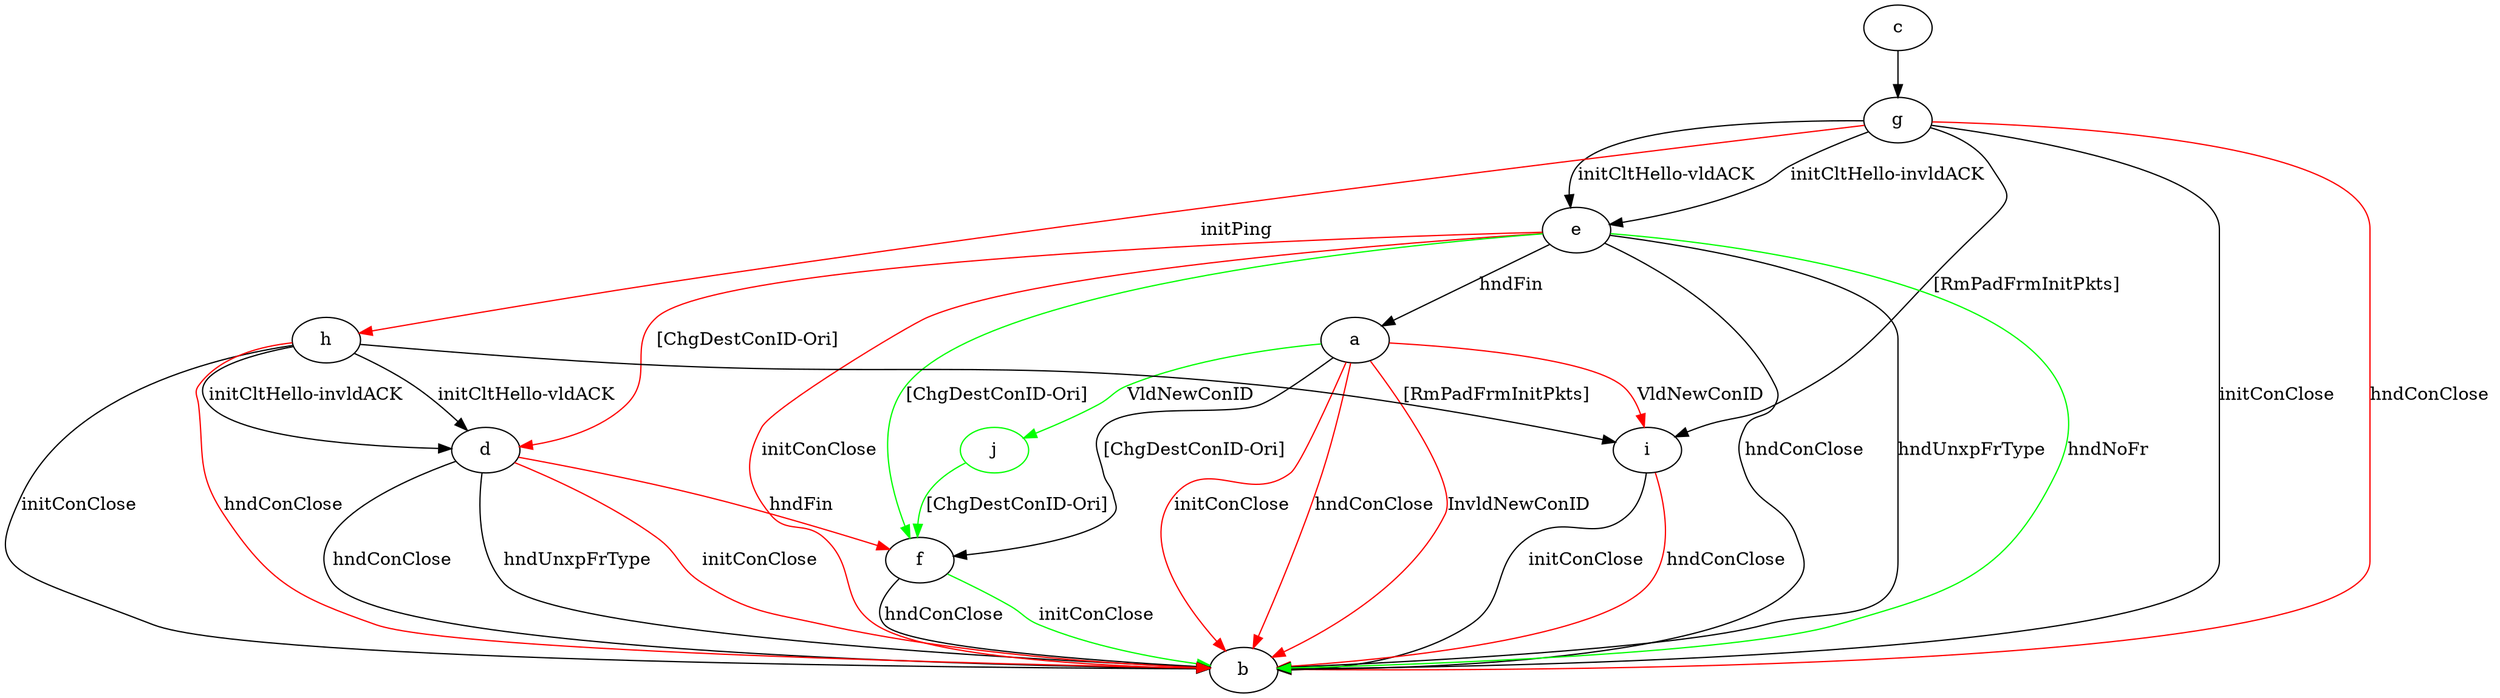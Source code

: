digraph "" {
	a -> b	[key=0,
		color=red,
		label="initConClose "];
	a -> b	[key=1,
		color=red,
		label="hndConClose "];
	a -> b	[key=2,
		color=red,
		label="InvldNewConID "];
	a -> f	[key=0,
		label="[ChgDestConID-Ori] "];
	a -> i	[key=0,
		color=red,
		label="VldNewConID "];
	j	[color=green];
	a -> j	[key=0,
		color=green,
		label="VldNewConID "];
	c -> g	[key=0];
	d -> b	[key=0,
		label="hndConClose "];
	d -> b	[key=1,
		label="hndUnxpFrType "];
	d -> b	[key=2,
		color=red,
		label="initConClose "];
	d -> f	[key=0,
		color=red,
		label="hndFin "];
	e -> a	[key=0,
		label="hndFin "];
	e -> b	[key=0,
		label="hndConClose "];
	e -> b	[key=1,
		label="hndUnxpFrType "];
	e -> b	[key=2,
		color=green,
		label="hndNoFr "];
	e -> b	[key=3,
		color=red,
		label="initConClose "];
	e -> d	[key=0,
		color=red,
		label="[ChgDestConID-Ori] "];
	e -> f	[key=0,
		color=green,
		label="[ChgDestConID-Ori] "];
	f -> b	[key=0,
		label="hndConClose "];
	f -> b	[key=1,
		color=green,
		label="initConClose "];
	g -> b	[key=0,
		label="initConClose "];
	g -> b	[key=1,
		color=red,
		label="hndConClose "];
	g -> e	[key=0,
		label="initCltHello-vldACK "];
	g -> e	[key=1,
		label="initCltHello-invldACK "];
	g -> h	[key=0,
		color=red,
		label="initPing "];
	g -> i	[key=0,
		label="[RmPadFrmInitPkts] "];
	h -> b	[key=0,
		label="initConClose "];
	h -> b	[key=1,
		color=red,
		label="hndConClose "];
	h -> d	[key=0,
		label="initCltHello-vldACK "];
	h -> d	[key=1,
		label="initCltHello-invldACK "];
	h -> i	[key=0,
		label="[RmPadFrmInitPkts] "];
	i -> b	[key=0,
		label="initConClose "];
	i -> b	[key=1,
		color=red,
		label="hndConClose "];
	j -> f	[key=0,
		color=green,
		label="[ChgDestConID-Ori] "];
}

